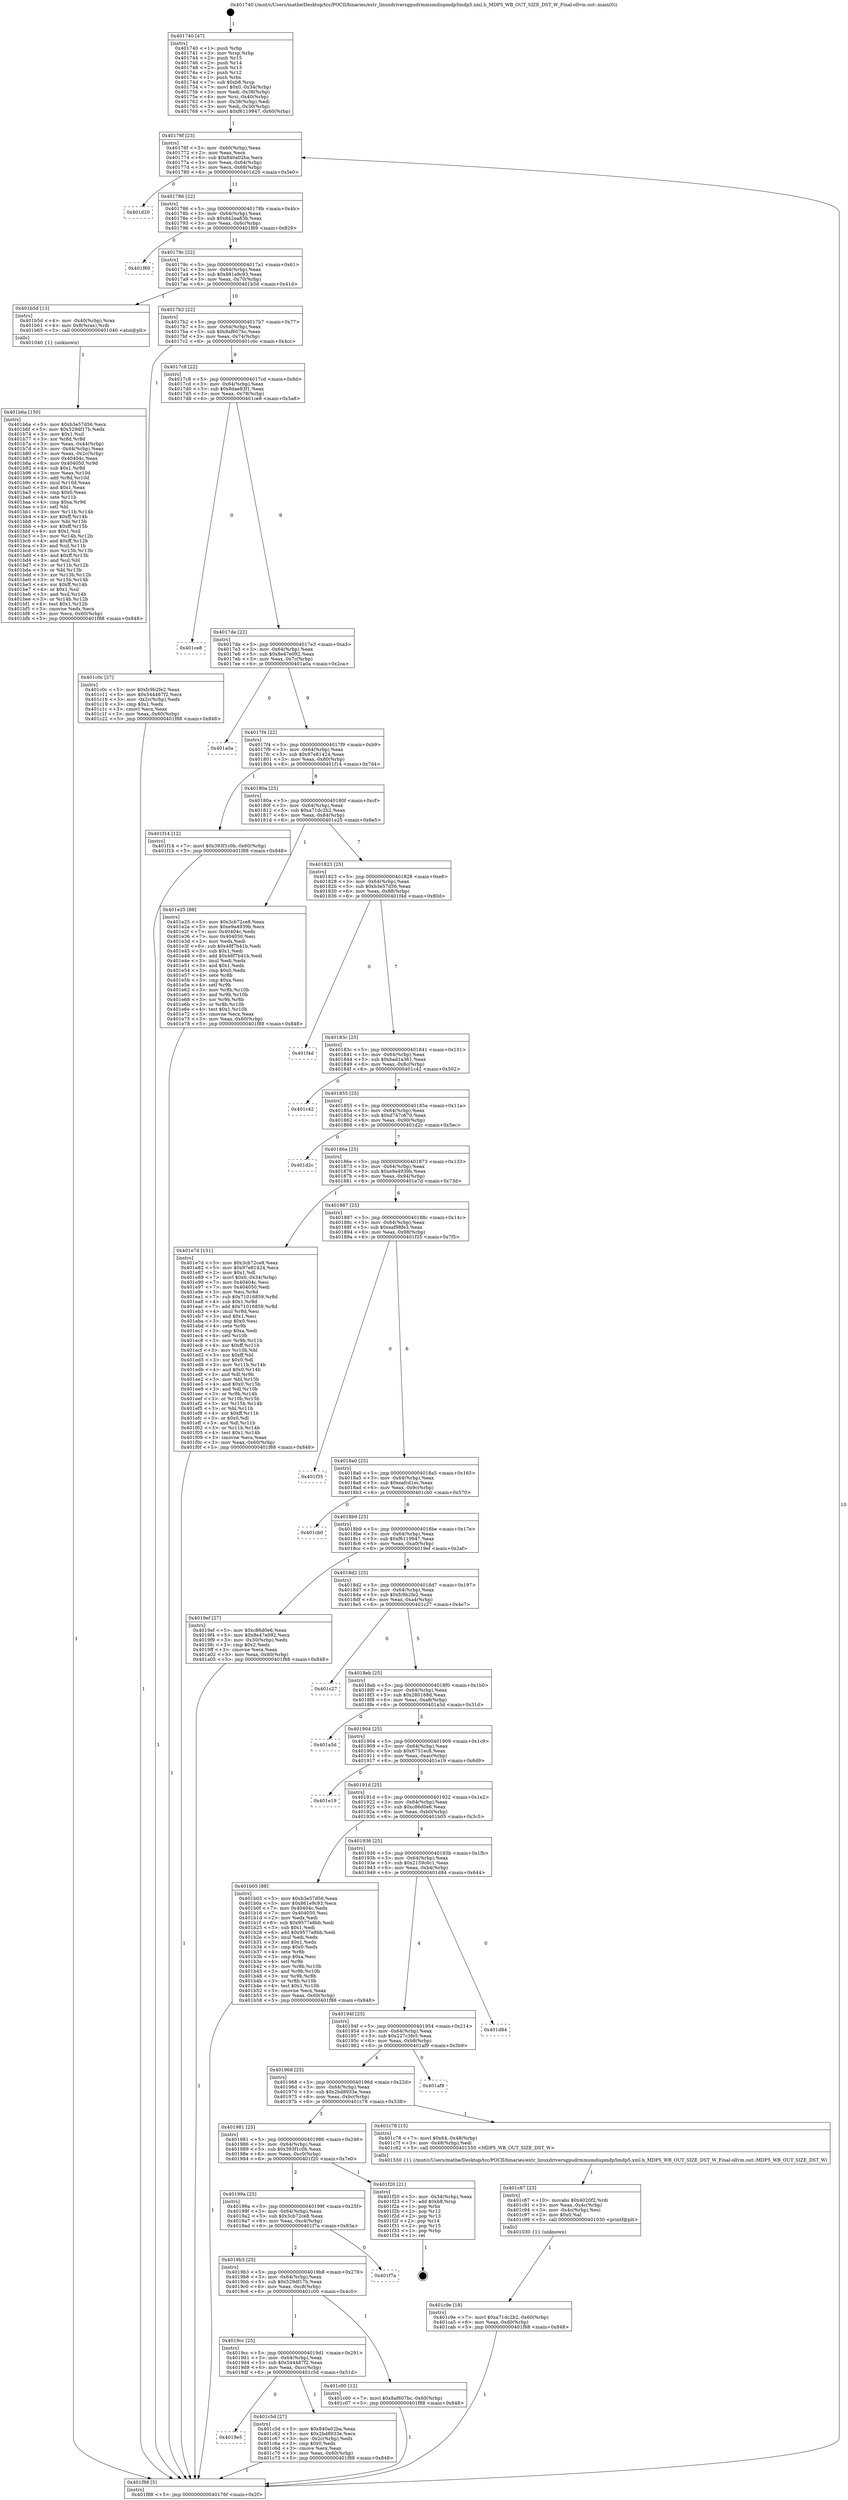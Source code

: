 digraph "0x401740" {
  label = "0x401740 (/mnt/c/Users/mathe/Desktop/tcc/POCII/binaries/extr_linuxdriversgpudrmmsmdispmdp5mdp5.xml.h_MDP5_WB_OUT_SIZE_DST_W_Final-ollvm.out::main(0))"
  labelloc = "t"
  node[shape=record]

  Entry [label="",width=0.3,height=0.3,shape=circle,fillcolor=black,style=filled]
  "0x40176f" [label="{
     0x40176f [23]\l
     | [instrs]\l
     &nbsp;&nbsp;0x40176f \<+3\>: mov -0x60(%rbp),%eax\l
     &nbsp;&nbsp;0x401772 \<+2\>: mov %eax,%ecx\l
     &nbsp;&nbsp;0x401774 \<+6\>: sub $0x840a02ba,%ecx\l
     &nbsp;&nbsp;0x40177a \<+3\>: mov %eax,-0x64(%rbp)\l
     &nbsp;&nbsp;0x40177d \<+3\>: mov %ecx,-0x68(%rbp)\l
     &nbsp;&nbsp;0x401780 \<+6\>: je 0000000000401d20 \<main+0x5e0\>\l
  }"]
  "0x401d20" [label="{
     0x401d20\l
  }", style=dashed]
  "0x401786" [label="{
     0x401786 [22]\l
     | [instrs]\l
     &nbsp;&nbsp;0x401786 \<+5\>: jmp 000000000040178b \<main+0x4b\>\l
     &nbsp;&nbsp;0x40178b \<+3\>: mov -0x64(%rbp),%eax\l
     &nbsp;&nbsp;0x40178e \<+5\>: sub $0x842ea83b,%eax\l
     &nbsp;&nbsp;0x401793 \<+3\>: mov %eax,-0x6c(%rbp)\l
     &nbsp;&nbsp;0x401796 \<+6\>: je 0000000000401f69 \<main+0x829\>\l
  }"]
  Exit [label="",width=0.3,height=0.3,shape=circle,fillcolor=black,style=filled,peripheries=2]
  "0x401f69" [label="{
     0x401f69\l
  }", style=dashed]
  "0x40179c" [label="{
     0x40179c [22]\l
     | [instrs]\l
     &nbsp;&nbsp;0x40179c \<+5\>: jmp 00000000004017a1 \<main+0x61\>\l
     &nbsp;&nbsp;0x4017a1 \<+3\>: mov -0x64(%rbp),%eax\l
     &nbsp;&nbsp;0x4017a4 \<+5\>: sub $0x861e9c93,%eax\l
     &nbsp;&nbsp;0x4017a9 \<+3\>: mov %eax,-0x70(%rbp)\l
     &nbsp;&nbsp;0x4017ac \<+6\>: je 0000000000401b5d \<main+0x41d\>\l
  }"]
  "0x401c9e" [label="{
     0x401c9e [18]\l
     | [instrs]\l
     &nbsp;&nbsp;0x401c9e \<+7\>: movl $0xa71dc2b2,-0x60(%rbp)\l
     &nbsp;&nbsp;0x401ca5 \<+6\>: mov %eax,-0xd0(%rbp)\l
     &nbsp;&nbsp;0x401cab \<+5\>: jmp 0000000000401f88 \<main+0x848\>\l
  }"]
  "0x401b5d" [label="{
     0x401b5d [13]\l
     | [instrs]\l
     &nbsp;&nbsp;0x401b5d \<+4\>: mov -0x40(%rbp),%rax\l
     &nbsp;&nbsp;0x401b61 \<+4\>: mov 0x8(%rax),%rdi\l
     &nbsp;&nbsp;0x401b65 \<+5\>: call 0000000000401040 \<atoi@plt\>\l
     | [calls]\l
     &nbsp;&nbsp;0x401040 \{1\} (unknown)\l
  }"]
  "0x4017b2" [label="{
     0x4017b2 [22]\l
     | [instrs]\l
     &nbsp;&nbsp;0x4017b2 \<+5\>: jmp 00000000004017b7 \<main+0x77\>\l
     &nbsp;&nbsp;0x4017b7 \<+3\>: mov -0x64(%rbp),%eax\l
     &nbsp;&nbsp;0x4017ba \<+5\>: sub $0x8af607bc,%eax\l
     &nbsp;&nbsp;0x4017bf \<+3\>: mov %eax,-0x74(%rbp)\l
     &nbsp;&nbsp;0x4017c2 \<+6\>: je 0000000000401c0c \<main+0x4cc\>\l
  }"]
  "0x401c87" [label="{
     0x401c87 [23]\l
     | [instrs]\l
     &nbsp;&nbsp;0x401c87 \<+10\>: movabs $0x4020f2,%rdi\l
     &nbsp;&nbsp;0x401c91 \<+3\>: mov %eax,-0x4c(%rbp)\l
     &nbsp;&nbsp;0x401c94 \<+3\>: mov -0x4c(%rbp),%esi\l
     &nbsp;&nbsp;0x401c97 \<+2\>: mov $0x0,%al\l
     &nbsp;&nbsp;0x401c99 \<+5\>: call 0000000000401030 \<printf@plt\>\l
     | [calls]\l
     &nbsp;&nbsp;0x401030 \{1\} (unknown)\l
  }"]
  "0x401c0c" [label="{
     0x401c0c [27]\l
     | [instrs]\l
     &nbsp;&nbsp;0x401c0c \<+5\>: mov $0xfc9b2fe2,%eax\l
     &nbsp;&nbsp;0x401c11 \<+5\>: mov $0x544487f2,%ecx\l
     &nbsp;&nbsp;0x401c16 \<+3\>: mov -0x2c(%rbp),%edx\l
     &nbsp;&nbsp;0x401c19 \<+3\>: cmp $0x1,%edx\l
     &nbsp;&nbsp;0x401c1c \<+3\>: cmovl %ecx,%eax\l
     &nbsp;&nbsp;0x401c1f \<+3\>: mov %eax,-0x60(%rbp)\l
     &nbsp;&nbsp;0x401c22 \<+5\>: jmp 0000000000401f88 \<main+0x848\>\l
  }"]
  "0x4017c8" [label="{
     0x4017c8 [22]\l
     | [instrs]\l
     &nbsp;&nbsp;0x4017c8 \<+5\>: jmp 00000000004017cd \<main+0x8d\>\l
     &nbsp;&nbsp;0x4017cd \<+3\>: mov -0x64(%rbp),%eax\l
     &nbsp;&nbsp;0x4017d0 \<+5\>: sub $0x8dae83f1,%eax\l
     &nbsp;&nbsp;0x4017d5 \<+3\>: mov %eax,-0x78(%rbp)\l
     &nbsp;&nbsp;0x4017d8 \<+6\>: je 0000000000401ce8 \<main+0x5a8\>\l
  }"]
  "0x4019e5" [label="{
     0x4019e5\l
  }", style=dashed]
  "0x401ce8" [label="{
     0x401ce8\l
  }", style=dashed]
  "0x4017de" [label="{
     0x4017de [22]\l
     | [instrs]\l
     &nbsp;&nbsp;0x4017de \<+5\>: jmp 00000000004017e3 \<main+0xa3\>\l
     &nbsp;&nbsp;0x4017e3 \<+3\>: mov -0x64(%rbp),%eax\l
     &nbsp;&nbsp;0x4017e6 \<+5\>: sub $0x8e47e092,%eax\l
     &nbsp;&nbsp;0x4017eb \<+3\>: mov %eax,-0x7c(%rbp)\l
     &nbsp;&nbsp;0x4017ee \<+6\>: je 0000000000401a0a \<main+0x2ca\>\l
  }"]
  "0x401c5d" [label="{
     0x401c5d [27]\l
     | [instrs]\l
     &nbsp;&nbsp;0x401c5d \<+5\>: mov $0x840a02ba,%eax\l
     &nbsp;&nbsp;0x401c62 \<+5\>: mov $0x2bd8933e,%ecx\l
     &nbsp;&nbsp;0x401c67 \<+3\>: mov -0x2c(%rbp),%edx\l
     &nbsp;&nbsp;0x401c6a \<+3\>: cmp $0x0,%edx\l
     &nbsp;&nbsp;0x401c6d \<+3\>: cmove %ecx,%eax\l
     &nbsp;&nbsp;0x401c70 \<+3\>: mov %eax,-0x60(%rbp)\l
     &nbsp;&nbsp;0x401c73 \<+5\>: jmp 0000000000401f88 \<main+0x848\>\l
  }"]
  "0x401a0a" [label="{
     0x401a0a\l
  }", style=dashed]
  "0x4017f4" [label="{
     0x4017f4 [22]\l
     | [instrs]\l
     &nbsp;&nbsp;0x4017f4 \<+5\>: jmp 00000000004017f9 \<main+0xb9\>\l
     &nbsp;&nbsp;0x4017f9 \<+3\>: mov -0x64(%rbp),%eax\l
     &nbsp;&nbsp;0x4017fc \<+5\>: sub $0x97e81424,%eax\l
     &nbsp;&nbsp;0x401801 \<+3\>: mov %eax,-0x80(%rbp)\l
     &nbsp;&nbsp;0x401804 \<+6\>: je 0000000000401f14 \<main+0x7d4\>\l
  }"]
  "0x4019cc" [label="{
     0x4019cc [25]\l
     | [instrs]\l
     &nbsp;&nbsp;0x4019cc \<+5\>: jmp 00000000004019d1 \<main+0x291\>\l
     &nbsp;&nbsp;0x4019d1 \<+3\>: mov -0x64(%rbp),%eax\l
     &nbsp;&nbsp;0x4019d4 \<+5\>: sub $0x544487f2,%eax\l
     &nbsp;&nbsp;0x4019d9 \<+6\>: mov %eax,-0xcc(%rbp)\l
     &nbsp;&nbsp;0x4019df \<+6\>: je 0000000000401c5d \<main+0x51d\>\l
  }"]
  "0x401f14" [label="{
     0x401f14 [12]\l
     | [instrs]\l
     &nbsp;&nbsp;0x401f14 \<+7\>: movl $0x393f1c0b,-0x60(%rbp)\l
     &nbsp;&nbsp;0x401f1b \<+5\>: jmp 0000000000401f88 \<main+0x848\>\l
  }"]
  "0x40180a" [label="{
     0x40180a [25]\l
     | [instrs]\l
     &nbsp;&nbsp;0x40180a \<+5\>: jmp 000000000040180f \<main+0xcf\>\l
     &nbsp;&nbsp;0x40180f \<+3\>: mov -0x64(%rbp),%eax\l
     &nbsp;&nbsp;0x401812 \<+5\>: sub $0xa71dc2b2,%eax\l
     &nbsp;&nbsp;0x401817 \<+6\>: mov %eax,-0x84(%rbp)\l
     &nbsp;&nbsp;0x40181d \<+6\>: je 0000000000401e25 \<main+0x6e5\>\l
  }"]
  "0x401c00" [label="{
     0x401c00 [12]\l
     | [instrs]\l
     &nbsp;&nbsp;0x401c00 \<+7\>: movl $0x8af607bc,-0x60(%rbp)\l
     &nbsp;&nbsp;0x401c07 \<+5\>: jmp 0000000000401f88 \<main+0x848\>\l
  }"]
  "0x401e25" [label="{
     0x401e25 [88]\l
     | [instrs]\l
     &nbsp;&nbsp;0x401e25 \<+5\>: mov $0x3cb72ce8,%eax\l
     &nbsp;&nbsp;0x401e2a \<+5\>: mov $0xe9a4939b,%ecx\l
     &nbsp;&nbsp;0x401e2f \<+7\>: mov 0x40404c,%edx\l
     &nbsp;&nbsp;0x401e36 \<+7\>: mov 0x404050,%esi\l
     &nbsp;&nbsp;0x401e3d \<+2\>: mov %edx,%edi\l
     &nbsp;&nbsp;0x401e3f \<+6\>: sub $0x48f7b41b,%edi\l
     &nbsp;&nbsp;0x401e45 \<+3\>: sub $0x1,%edi\l
     &nbsp;&nbsp;0x401e48 \<+6\>: add $0x48f7b41b,%edi\l
     &nbsp;&nbsp;0x401e4e \<+3\>: imul %edi,%edx\l
     &nbsp;&nbsp;0x401e51 \<+3\>: and $0x1,%edx\l
     &nbsp;&nbsp;0x401e54 \<+3\>: cmp $0x0,%edx\l
     &nbsp;&nbsp;0x401e57 \<+4\>: sete %r8b\l
     &nbsp;&nbsp;0x401e5b \<+3\>: cmp $0xa,%esi\l
     &nbsp;&nbsp;0x401e5e \<+4\>: setl %r9b\l
     &nbsp;&nbsp;0x401e62 \<+3\>: mov %r8b,%r10b\l
     &nbsp;&nbsp;0x401e65 \<+3\>: and %r9b,%r10b\l
     &nbsp;&nbsp;0x401e68 \<+3\>: xor %r9b,%r8b\l
     &nbsp;&nbsp;0x401e6b \<+3\>: or %r8b,%r10b\l
     &nbsp;&nbsp;0x401e6e \<+4\>: test $0x1,%r10b\l
     &nbsp;&nbsp;0x401e72 \<+3\>: cmovne %ecx,%eax\l
     &nbsp;&nbsp;0x401e75 \<+3\>: mov %eax,-0x60(%rbp)\l
     &nbsp;&nbsp;0x401e78 \<+5\>: jmp 0000000000401f88 \<main+0x848\>\l
  }"]
  "0x401823" [label="{
     0x401823 [25]\l
     | [instrs]\l
     &nbsp;&nbsp;0x401823 \<+5\>: jmp 0000000000401828 \<main+0xe8\>\l
     &nbsp;&nbsp;0x401828 \<+3\>: mov -0x64(%rbp),%eax\l
     &nbsp;&nbsp;0x40182b \<+5\>: sub $0xb3e57d56,%eax\l
     &nbsp;&nbsp;0x401830 \<+6\>: mov %eax,-0x88(%rbp)\l
     &nbsp;&nbsp;0x401836 \<+6\>: je 0000000000401f4d \<main+0x80d\>\l
  }"]
  "0x4019b3" [label="{
     0x4019b3 [25]\l
     | [instrs]\l
     &nbsp;&nbsp;0x4019b3 \<+5\>: jmp 00000000004019b8 \<main+0x278\>\l
     &nbsp;&nbsp;0x4019b8 \<+3\>: mov -0x64(%rbp),%eax\l
     &nbsp;&nbsp;0x4019bb \<+5\>: sub $0x529df17b,%eax\l
     &nbsp;&nbsp;0x4019c0 \<+6\>: mov %eax,-0xc8(%rbp)\l
     &nbsp;&nbsp;0x4019c6 \<+6\>: je 0000000000401c00 \<main+0x4c0\>\l
  }"]
  "0x401f4d" [label="{
     0x401f4d\l
  }", style=dashed]
  "0x40183c" [label="{
     0x40183c [25]\l
     | [instrs]\l
     &nbsp;&nbsp;0x40183c \<+5\>: jmp 0000000000401841 \<main+0x101\>\l
     &nbsp;&nbsp;0x401841 \<+3\>: mov -0x64(%rbp),%eax\l
     &nbsp;&nbsp;0x401844 \<+5\>: sub $0xbad1a361,%eax\l
     &nbsp;&nbsp;0x401849 \<+6\>: mov %eax,-0x8c(%rbp)\l
     &nbsp;&nbsp;0x40184f \<+6\>: je 0000000000401c42 \<main+0x502\>\l
  }"]
  "0x401f7a" [label="{
     0x401f7a\l
  }", style=dashed]
  "0x401c42" [label="{
     0x401c42\l
  }", style=dashed]
  "0x401855" [label="{
     0x401855 [25]\l
     | [instrs]\l
     &nbsp;&nbsp;0x401855 \<+5\>: jmp 000000000040185a \<main+0x11a\>\l
     &nbsp;&nbsp;0x40185a \<+3\>: mov -0x64(%rbp),%eax\l
     &nbsp;&nbsp;0x40185d \<+5\>: sub $0xd747c670,%eax\l
     &nbsp;&nbsp;0x401862 \<+6\>: mov %eax,-0x90(%rbp)\l
     &nbsp;&nbsp;0x401868 \<+6\>: je 0000000000401d2c \<main+0x5ec\>\l
  }"]
  "0x40199a" [label="{
     0x40199a [25]\l
     | [instrs]\l
     &nbsp;&nbsp;0x40199a \<+5\>: jmp 000000000040199f \<main+0x25f\>\l
     &nbsp;&nbsp;0x40199f \<+3\>: mov -0x64(%rbp),%eax\l
     &nbsp;&nbsp;0x4019a2 \<+5\>: sub $0x3cb72ce8,%eax\l
     &nbsp;&nbsp;0x4019a7 \<+6\>: mov %eax,-0xc4(%rbp)\l
     &nbsp;&nbsp;0x4019ad \<+6\>: je 0000000000401f7a \<main+0x83a\>\l
  }"]
  "0x401d2c" [label="{
     0x401d2c\l
  }", style=dashed]
  "0x40186e" [label="{
     0x40186e [25]\l
     | [instrs]\l
     &nbsp;&nbsp;0x40186e \<+5\>: jmp 0000000000401873 \<main+0x133\>\l
     &nbsp;&nbsp;0x401873 \<+3\>: mov -0x64(%rbp),%eax\l
     &nbsp;&nbsp;0x401876 \<+5\>: sub $0xe9a4939b,%eax\l
     &nbsp;&nbsp;0x40187b \<+6\>: mov %eax,-0x94(%rbp)\l
     &nbsp;&nbsp;0x401881 \<+6\>: je 0000000000401e7d \<main+0x73d\>\l
  }"]
  "0x401f20" [label="{
     0x401f20 [21]\l
     | [instrs]\l
     &nbsp;&nbsp;0x401f20 \<+3\>: mov -0x34(%rbp),%eax\l
     &nbsp;&nbsp;0x401f23 \<+7\>: add $0xb8,%rsp\l
     &nbsp;&nbsp;0x401f2a \<+1\>: pop %rbx\l
     &nbsp;&nbsp;0x401f2b \<+2\>: pop %r12\l
     &nbsp;&nbsp;0x401f2d \<+2\>: pop %r13\l
     &nbsp;&nbsp;0x401f2f \<+2\>: pop %r14\l
     &nbsp;&nbsp;0x401f31 \<+2\>: pop %r15\l
     &nbsp;&nbsp;0x401f33 \<+1\>: pop %rbp\l
     &nbsp;&nbsp;0x401f34 \<+1\>: ret\l
  }"]
  "0x401e7d" [label="{
     0x401e7d [151]\l
     | [instrs]\l
     &nbsp;&nbsp;0x401e7d \<+5\>: mov $0x3cb72ce8,%eax\l
     &nbsp;&nbsp;0x401e82 \<+5\>: mov $0x97e81424,%ecx\l
     &nbsp;&nbsp;0x401e87 \<+2\>: mov $0x1,%dl\l
     &nbsp;&nbsp;0x401e89 \<+7\>: movl $0x0,-0x34(%rbp)\l
     &nbsp;&nbsp;0x401e90 \<+7\>: mov 0x40404c,%esi\l
     &nbsp;&nbsp;0x401e97 \<+7\>: mov 0x404050,%edi\l
     &nbsp;&nbsp;0x401e9e \<+3\>: mov %esi,%r8d\l
     &nbsp;&nbsp;0x401ea1 \<+7\>: sub $0x71016859,%r8d\l
     &nbsp;&nbsp;0x401ea8 \<+4\>: sub $0x1,%r8d\l
     &nbsp;&nbsp;0x401eac \<+7\>: add $0x71016859,%r8d\l
     &nbsp;&nbsp;0x401eb3 \<+4\>: imul %r8d,%esi\l
     &nbsp;&nbsp;0x401eb7 \<+3\>: and $0x1,%esi\l
     &nbsp;&nbsp;0x401eba \<+3\>: cmp $0x0,%esi\l
     &nbsp;&nbsp;0x401ebd \<+4\>: sete %r9b\l
     &nbsp;&nbsp;0x401ec1 \<+3\>: cmp $0xa,%edi\l
     &nbsp;&nbsp;0x401ec4 \<+4\>: setl %r10b\l
     &nbsp;&nbsp;0x401ec8 \<+3\>: mov %r9b,%r11b\l
     &nbsp;&nbsp;0x401ecb \<+4\>: xor $0xff,%r11b\l
     &nbsp;&nbsp;0x401ecf \<+3\>: mov %r10b,%bl\l
     &nbsp;&nbsp;0x401ed2 \<+3\>: xor $0xff,%bl\l
     &nbsp;&nbsp;0x401ed5 \<+3\>: xor $0x0,%dl\l
     &nbsp;&nbsp;0x401ed8 \<+3\>: mov %r11b,%r14b\l
     &nbsp;&nbsp;0x401edb \<+4\>: and $0x0,%r14b\l
     &nbsp;&nbsp;0x401edf \<+3\>: and %dl,%r9b\l
     &nbsp;&nbsp;0x401ee2 \<+3\>: mov %bl,%r15b\l
     &nbsp;&nbsp;0x401ee5 \<+4\>: and $0x0,%r15b\l
     &nbsp;&nbsp;0x401ee9 \<+3\>: and %dl,%r10b\l
     &nbsp;&nbsp;0x401eec \<+3\>: or %r9b,%r14b\l
     &nbsp;&nbsp;0x401eef \<+3\>: or %r10b,%r15b\l
     &nbsp;&nbsp;0x401ef2 \<+3\>: xor %r15b,%r14b\l
     &nbsp;&nbsp;0x401ef5 \<+3\>: or %bl,%r11b\l
     &nbsp;&nbsp;0x401ef8 \<+4\>: xor $0xff,%r11b\l
     &nbsp;&nbsp;0x401efc \<+3\>: or $0x0,%dl\l
     &nbsp;&nbsp;0x401eff \<+3\>: and %dl,%r11b\l
     &nbsp;&nbsp;0x401f02 \<+3\>: or %r11b,%r14b\l
     &nbsp;&nbsp;0x401f05 \<+4\>: test $0x1,%r14b\l
     &nbsp;&nbsp;0x401f09 \<+3\>: cmovne %ecx,%eax\l
     &nbsp;&nbsp;0x401f0c \<+3\>: mov %eax,-0x60(%rbp)\l
     &nbsp;&nbsp;0x401f0f \<+5\>: jmp 0000000000401f88 \<main+0x848\>\l
  }"]
  "0x401887" [label="{
     0x401887 [25]\l
     | [instrs]\l
     &nbsp;&nbsp;0x401887 \<+5\>: jmp 000000000040188c \<main+0x14c\>\l
     &nbsp;&nbsp;0x40188c \<+3\>: mov -0x64(%rbp),%eax\l
     &nbsp;&nbsp;0x40188f \<+5\>: sub $0xeaf98fe3,%eax\l
     &nbsp;&nbsp;0x401894 \<+6\>: mov %eax,-0x98(%rbp)\l
     &nbsp;&nbsp;0x40189a \<+6\>: je 0000000000401f35 \<main+0x7f5\>\l
  }"]
  "0x401981" [label="{
     0x401981 [25]\l
     | [instrs]\l
     &nbsp;&nbsp;0x401981 \<+5\>: jmp 0000000000401986 \<main+0x246\>\l
     &nbsp;&nbsp;0x401986 \<+3\>: mov -0x64(%rbp),%eax\l
     &nbsp;&nbsp;0x401989 \<+5\>: sub $0x393f1c0b,%eax\l
     &nbsp;&nbsp;0x40198e \<+6\>: mov %eax,-0xc0(%rbp)\l
     &nbsp;&nbsp;0x401994 \<+6\>: je 0000000000401f20 \<main+0x7e0\>\l
  }"]
  "0x401f35" [label="{
     0x401f35\l
  }", style=dashed]
  "0x4018a0" [label="{
     0x4018a0 [25]\l
     | [instrs]\l
     &nbsp;&nbsp;0x4018a0 \<+5\>: jmp 00000000004018a5 \<main+0x165\>\l
     &nbsp;&nbsp;0x4018a5 \<+3\>: mov -0x64(%rbp),%eax\l
     &nbsp;&nbsp;0x4018a8 \<+5\>: sub $0xeafcd1ec,%eax\l
     &nbsp;&nbsp;0x4018ad \<+6\>: mov %eax,-0x9c(%rbp)\l
     &nbsp;&nbsp;0x4018b3 \<+6\>: je 0000000000401cb0 \<main+0x570\>\l
  }"]
  "0x401c78" [label="{
     0x401c78 [15]\l
     | [instrs]\l
     &nbsp;&nbsp;0x401c78 \<+7\>: movl $0x64,-0x48(%rbp)\l
     &nbsp;&nbsp;0x401c7f \<+3\>: mov -0x48(%rbp),%edi\l
     &nbsp;&nbsp;0x401c82 \<+5\>: call 0000000000401550 \<MDP5_WB_OUT_SIZE_DST_W\>\l
     | [calls]\l
     &nbsp;&nbsp;0x401550 \{1\} (/mnt/c/Users/mathe/Desktop/tcc/POCII/binaries/extr_linuxdriversgpudrmmsmdispmdp5mdp5.xml.h_MDP5_WB_OUT_SIZE_DST_W_Final-ollvm.out::MDP5_WB_OUT_SIZE_DST_W)\l
  }"]
  "0x401cb0" [label="{
     0x401cb0\l
  }", style=dashed]
  "0x4018b9" [label="{
     0x4018b9 [25]\l
     | [instrs]\l
     &nbsp;&nbsp;0x4018b9 \<+5\>: jmp 00000000004018be \<main+0x17e\>\l
     &nbsp;&nbsp;0x4018be \<+3\>: mov -0x64(%rbp),%eax\l
     &nbsp;&nbsp;0x4018c1 \<+5\>: sub $0xf6119947,%eax\l
     &nbsp;&nbsp;0x4018c6 \<+6\>: mov %eax,-0xa0(%rbp)\l
     &nbsp;&nbsp;0x4018cc \<+6\>: je 00000000004019ef \<main+0x2af\>\l
  }"]
  "0x401968" [label="{
     0x401968 [25]\l
     | [instrs]\l
     &nbsp;&nbsp;0x401968 \<+5\>: jmp 000000000040196d \<main+0x22d\>\l
     &nbsp;&nbsp;0x40196d \<+3\>: mov -0x64(%rbp),%eax\l
     &nbsp;&nbsp;0x401970 \<+5\>: sub $0x2bd8933e,%eax\l
     &nbsp;&nbsp;0x401975 \<+6\>: mov %eax,-0xbc(%rbp)\l
     &nbsp;&nbsp;0x40197b \<+6\>: je 0000000000401c78 \<main+0x538\>\l
  }"]
  "0x4019ef" [label="{
     0x4019ef [27]\l
     | [instrs]\l
     &nbsp;&nbsp;0x4019ef \<+5\>: mov $0xc86d0e6,%eax\l
     &nbsp;&nbsp;0x4019f4 \<+5\>: mov $0x8e47e092,%ecx\l
     &nbsp;&nbsp;0x4019f9 \<+3\>: mov -0x30(%rbp),%edx\l
     &nbsp;&nbsp;0x4019fc \<+3\>: cmp $0x2,%edx\l
     &nbsp;&nbsp;0x4019ff \<+3\>: cmovne %ecx,%eax\l
     &nbsp;&nbsp;0x401a02 \<+3\>: mov %eax,-0x60(%rbp)\l
     &nbsp;&nbsp;0x401a05 \<+5\>: jmp 0000000000401f88 \<main+0x848\>\l
  }"]
  "0x4018d2" [label="{
     0x4018d2 [25]\l
     | [instrs]\l
     &nbsp;&nbsp;0x4018d2 \<+5\>: jmp 00000000004018d7 \<main+0x197\>\l
     &nbsp;&nbsp;0x4018d7 \<+3\>: mov -0x64(%rbp),%eax\l
     &nbsp;&nbsp;0x4018da \<+5\>: sub $0xfc9b2fe2,%eax\l
     &nbsp;&nbsp;0x4018df \<+6\>: mov %eax,-0xa4(%rbp)\l
     &nbsp;&nbsp;0x4018e5 \<+6\>: je 0000000000401c27 \<main+0x4e7\>\l
  }"]
  "0x401f88" [label="{
     0x401f88 [5]\l
     | [instrs]\l
     &nbsp;&nbsp;0x401f88 \<+5\>: jmp 000000000040176f \<main+0x2f\>\l
  }"]
  "0x401740" [label="{
     0x401740 [47]\l
     | [instrs]\l
     &nbsp;&nbsp;0x401740 \<+1\>: push %rbp\l
     &nbsp;&nbsp;0x401741 \<+3\>: mov %rsp,%rbp\l
     &nbsp;&nbsp;0x401744 \<+2\>: push %r15\l
     &nbsp;&nbsp;0x401746 \<+2\>: push %r14\l
     &nbsp;&nbsp;0x401748 \<+2\>: push %r13\l
     &nbsp;&nbsp;0x40174a \<+2\>: push %r12\l
     &nbsp;&nbsp;0x40174c \<+1\>: push %rbx\l
     &nbsp;&nbsp;0x40174d \<+7\>: sub $0xb8,%rsp\l
     &nbsp;&nbsp;0x401754 \<+7\>: movl $0x0,-0x34(%rbp)\l
     &nbsp;&nbsp;0x40175b \<+3\>: mov %edi,-0x38(%rbp)\l
     &nbsp;&nbsp;0x40175e \<+4\>: mov %rsi,-0x40(%rbp)\l
     &nbsp;&nbsp;0x401762 \<+3\>: mov -0x38(%rbp),%edi\l
     &nbsp;&nbsp;0x401765 \<+3\>: mov %edi,-0x30(%rbp)\l
     &nbsp;&nbsp;0x401768 \<+7\>: movl $0xf6119947,-0x60(%rbp)\l
  }"]
  "0x401af9" [label="{
     0x401af9\l
  }", style=dashed]
  "0x401c27" [label="{
     0x401c27\l
  }", style=dashed]
  "0x4018eb" [label="{
     0x4018eb [25]\l
     | [instrs]\l
     &nbsp;&nbsp;0x4018eb \<+5\>: jmp 00000000004018f0 \<main+0x1b0\>\l
     &nbsp;&nbsp;0x4018f0 \<+3\>: mov -0x64(%rbp),%eax\l
     &nbsp;&nbsp;0x4018f3 \<+5\>: sub $0x280168d,%eax\l
     &nbsp;&nbsp;0x4018f8 \<+6\>: mov %eax,-0xa8(%rbp)\l
     &nbsp;&nbsp;0x4018fe \<+6\>: je 0000000000401a5d \<main+0x31d\>\l
  }"]
  "0x40194f" [label="{
     0x40194f [25]\l
     | [instrs]\l
     &nbsp;&nbsp;0x40194f \<+5\>: jmp 0000000000401954 \<main+0x214\>\l
     &nbsp;&nbsp;0x401954 \<+3\>: mov -0x64(%rbp),%eax\l
     &nbsp;&nbsp;0x401957 \<+5\>: sub $0x227c3fe5,%eax\l
     &nbsp;&nbsp;0x40195c \<+6\>: mov %eax,-0xb8(%rbp)\l
     &nbsp;&nbsp;0x401962 \<+6\>: je 0000000000401af9 \<main+0x3b9\>\l
  }"]
  "0x401a5d" [label="{
     0x401a5d\l
  }", style=dashed]
  "0x401904" [label="{
     0x401904 [25]\l
     | [instrs]\l
     &nbsp;&nbsp;0x401904 \<+5\>: jmp 0000000000401909 \<main+0x1c9\>\l
     &nbsp;&nbsp;0x401909 \<+3\>: mov -0x64(%rbp),%eax\l
     &nbsp;&nbsp;0x40190c \<+5\>: sub $0x6751ec8,%eax\l
     &nbsp;&nbsp;0x401911 \<+6\>: mov %eax,-0xac(%rbp)\l
     &nbsp;&nbsp;0x401917 \<+6\>: je 0000000000401e19 \<main+0x6d9\>\l
  }"]
  "0x401d84" [label="{
     0x401d84\l
  }", style=dashed]
  "0x401e19" [label="{
     0x401e19\l
  }", style=dashed]
  "0x40191d" [label="{
     0x40191d [25]\l
     | [instrs]\l
     &nbsp;&nbsp;0x40191d \<+5\>: jmp 0000000000401922 \<main+0x1e2\>\l
     &nbsp;&nbsp;0x401922 \<+3\>: mov -0x64(%rbp),%eax\l
     &nbsp;&nbsp;0x401925 \<+5\>: sub $0xc86d0e6,%eax\l
     &nbsp;&nbsp;0x40192a \<+6\>: mov %eax,-0xb0(%rbp)\l
     &nbsp;&nbsp;0x401930 \<+6\>: je 0000000000401b05 \<main+0x3c5\>\l
  }"]
  "0x401b6a" [label="{
     0x401b6a [150]\l
     | [instrs]\l
     &nbsp;&nbsp;0x401b6a \<+5\>: mov $0xb3e57d56,%ecx\l
     &nbsp;&nbsp;0x401b6f \<+5\>: mov $0x529df17b,%edx\l
     &nbsp;&nbsp;0x401b74 \<+3\>: mov $0x1,%sil\l
     &nbsp;&nbsp;0x401b77 \<+3\>: xor %r8d,%r8d\l
     &nbsp;&nbsp;0x401b7a \<+3\>: mov %eax,-0x44(%rbp)\l
     &nbsp;&nbsp;0x401b7d \<+3\>: mov -0x44(%rbp),%eax\l
     &nbsp;&nbsp;0x401b80 \<+3\>: mov %eax,-0x2c(%rbp)\l
     &nbsp;&nbsp;0x401b83 \<+7\>: mov 0x40404c,%eax\l
     &nbsp;&nbsp;0x401b8a \<+8\>: mov 0x404050,%r9d\l
     &nbsp;&nbsp;0x401b92 \<+4\>: sub $0x1,%r8d\l
     &nbsp;&nbsp;0x401b96 \<+3\>: mov %eax,%r10d\l
     &nbsp;&nbsp;0x401b99 \<+3\>: add %r8d,%r10d\l
     &nbsp;&nbsp;0x401b9c \<+4\>: imul %r10d,%eax\l
     &nbsp;&nbsp;0x401ba0 \<+3\>: and $0x1,%eax\l
     &nbsp;&nbsp;0x401ba3 \<+3\>: cmp $0x0,%eax\l
     &nbsp;&nbsp;0x401ba6 \<+4\>: sete %r11b\l
     &nbsp;&nbsp;0x401baa \<+4\>: cmp $0xa,%r9d\l
     &nbsp;&nbsp;0x401bae \<+3\>: setl %bl\l
     &nbsp;&nbsp;0x401bb1 \<+3\>: mov %r11b,%r14b\l
     &nbsp;&nbsp;0x401bb4 \<+4\>: xor $0xff,%r14b\l
     &nbsp;&nbsp;0x401bb8 \<+3\>: mov %bl,%r15b\l
     &nbsp;&nbsp;0x401bbb \<+4\>: xor $0xff,%r15b\l
     &nbsp;&nbsp;0x401bbf \<+4\>: xor $0x1,%sil\l
     &nbsp;&nbsp;0x401bc3 \<+3\>: mov %r14b,%r12b\l
     &nbsp;&nbsp;0x401bc6 \<+4\>: and $0xff,%r12b\l
     &nbsp;&nbsp;0x401bca \<+3\>: and %sil,%r11b\l
     &nbsp;&nbsp;0x401bcd \<+3\>: mov %r15b,%r13b\l
     &nbsp;&nbsp;0x401bd0 \<+4\>: and $0xff,%r13b\l
     &nbsp;&nbsp;0x401bd4 \<+3\>: and %sil,%bl\l
     &nbsp;&nbsp;0x401bd7 \<+3\>: or %r11b,%r12b\l
     &nbsp;&nbsp;0x401bda \<+3\>: or %bl,%r13b\l
     &nbsp;&nbsp;0x401bdd \<+3\>: xor %r13b,%r12b\l
     &nbsp;&nbsp;0x401be0 \<+3\>: or %r15b,%r14b\l
     &nbsp;&nbsp;0x401be3 \<+4\>: xor $0xff,%r14b\l
     &nbsp;&nbsp;0x401be7 \<+4\>: or $0x1,%sil\l
     &nbsp;&nbsp;0x401beb \<+3\>: and %sil,%r14b\l
     &nbsp;&nbsp;0x401bee \<+3\>: or %r14b,%r12b\l
     &nbsp;&nbsp;0x401bf1 \<+4\>: test $0x1,%r12b\l
     &nbsp;&nbsp;0x401bf5 \<+3\>: cmovne %edx,%ecx\l
     &nbsp;&nbsp;0x401bf8 \<+3\>: mov %ecx,-0x60(%rbp)\l
     &nbsp;&nbsp;0x401bfb \<+5\>: jmp 0000000000401f88 \<main+0x848\>\l
  }"]
  "0x401b05" [label="{
     0x401b05 [88]\l
     | [instrs]\l
     &nbsp;&nbsp;0x401b05 \<+5\>: mov $0xb3e57d56,%eax\l
     &nbsp;&nbsp;0x401b0a \<+5\>: mov $0x861e9c93,%ecx\l
     &nbsp;&nbsp;0x401b0f \<+7\>: mov 0x40404c,%edx\l
     &nbsp;&nbsp;0x401b16 \<+7\>: mov 0x404050,%esi\l
     &nbsp;&nbsp;0x401b1d \<+2\>: mov %edx,%edi\l
     &nbsp;&nbsp;0x401b1f \<+6\>: sub $0x9577e8bb,%edi\l
     &nbsp;&nbsp;0x401b25 \<+3\>: sub $0x1,%edi\l
     &nbsp;&nbsp;0x401b28 \<+6\>: add $0x9577e8bb,%edi\l
     &nbsp;&nbsp;0x401b2e \<+3\>: imul %edi,%edx\l
     &nbsp;&nbsp;0x401b31 \<+3\>: and $0x1,%edx\l
     &nbsp;&nbsp;0x401b34 \<+3\>: cmp $0x0,%edx\l
     &nbsp;&nbsp;0x401b37 \<+4\>: sete %r8b\l
     &nbsp;&nbsp;0x401b3b \<+3\>: cmp $0xa,%esi\l
     &nbsp;&nbsp;0x401b3e \<+4\>: setl %r9b\l
     &nbsp;&nbsp;0x401b42 \<+3\>: mov %r8b,%r10b\l
     &nbsp;&nbsp;0x401b45 \<+3\>: and %r9b,%r10b\l
     &nbsp;&nbsp;0x401b48 \<+3\>: xor %r9b,%r8b\l
     &nbsp;&nbsp;0x401b4b \<+3\>: or %r8b,%r10b\l
     &nbsp;&nbsp;0x401b4e \<+4\>: test $0x1,%r10b\l
     &nbsp;&nbsp;0x401b52 \<+3\>: cmovne %ecx,%eax\l
     &nbsp;&nbsp;0x401b55 \<+3\>: mov %eax,-0x60(%rbp)\l
     &nbsp;&nbsp;0x401b58 \<+5\>: jmp 0000000000401f88 \<main+0x848\>\l
  }"]
  "0x401936" [label="{
     0x401936 [25]\l
     | [instrs]\l
     &nbsp;&nbsp;0x401936 \<+5\>: jmp 000000000040193b \<main+0x1fb\>\l
     &nbsp;&nbsp;0x40193b \<+3\>: mov -0x64(%rbp),%eax\l
     &nbsp;&nbsp;0x40193e \<+5\>: sub $0x2159c6c1,%eax\l
     &nbsp;&nbsp;0x401943 \<+6\>: mov %eax,-0xb4(%rbp)\l
     &nbsp;&nbsp;0x401949 \<+6\>: je 0000000000401d84 \<main+0x644\>\l
  }"]
  Entry -> "0x401740" [label=" 1"]
  "0x40176f" -> "0x401d20" [label=" 0"]
  "0x40176f" -> "0x401786" [label=" 11"]
  "0x401f20" -> Exit [label=" 1"]
  "0x401786" -> "0x401f69" [label=" 0"]
  "0x401786" -> "0x40179c" [label=" 11"]
  "0x401f14" -> "0x401f88" [label=" 1"]
  "0x40179c" -> "0x401b5d" [label=" 1"]
  "0x40179c" -> "0x4017b2" [label=" 10"]
  "0x401e7d" -> "0x401f88" [label=" 1"]
  "0x4017b2" -> "0x401c0c" [label=" 1"]
  "0x4017b2" -> "0x4017c8" [label=" 9"]
  "0x401e25" -> "0x401f88" [label=" 1"]
  "0x4017c8" -> "0x401ce8" [label=" 0"]
  "0x4017c8" -> "0x4017de" [label=" 9"]
  "0x401c9e" -> "0x401f88" [label=" 1"]
  "0x4017de" -> "0x401a0a" [label=" 0"]
  "0x4017de" -> "0x4017f4" [label=" 9"]
  "0x401c87" -> "0x401c9e" [label=" 1"]
  "0x4017f4" -> "0x401f14" [label=" 1"]
  "0x4017f4" -> "0x40180a" [label=" 8"]
  "0x401c5d" -> "0x401f88" [label=" 1"]
  "0x40180a" -> "0x401e25" [label=" 1"]
  "0x40180a" -> "0x401823" [label=" 7"]
  "0x4019cc" -> "0x4019e5" [label=" 0"]
  "0x401823" -> "0x401f4d" [label=" 0"]
  "0x401823" -> "0x40183c" [label=" 7"]
  "0x401c78" -> "0x401c87" [label=" 1"]
  "0x40183c" -> "0x401c42" [label=" 0"]
  "0x40183c" -> "0x401855" [label=" 7"]
  "0x401c0c" -> "0x401f88" [label=" 1"]
  "0x401855" -> "0x401d2c" [label=" 0"]
  "0x401855" -> "0x40186e" [label=" 7"]
  "0x4019b3" -> "0x4019cc" [label=" 1"]
  "0x40186e" -> "0x401e7d" [label=" 1"]
  "0x40186e" -> "0x401887" [label=" 6"]
  "0x4019b3" -> "0x401c00" [label=" 1"]
  "0x401887" -> "0x401f35" [label=" 0"]
  "0x401887" -> "0x4018a0" [label=" 6"]
  "0x40199a" -> "0x4019b3" [label=" 2"]
  "0x4018a0" -> "0x401cb0" [label=" 0"]
  "0x4018a0" -> "0x4018b9" [label=" 6"]
  "0x40199a" -> "0x401f7a" [label=" 0"]
  "0x4018b9" -> "0x4019ef" [label=" 1"]
  "0x4018b9" -> "0x4018d2" [label=" 5"]
  "0x4019ef" -> "0x401f88" [label=" 1"]
  "0x401740" -> "0x40176f" [label=" 1"]
  "0x401f88" -> "0x40176f" [label=" 10"]
  "0x401981" -> "0x40199a" [label=" 2"]
  "0x4018d2" -> "0x401c27" [label=" 0"]
  "0x4018d2" -> "0x4018eb" [label=" 5"]
  "0x401981" -> "0x401f20" [label=" 1"]
  "0x4018eb" -> "0x401a5d" [label=" 0"]
  "0x4018eb" -> "0x401904" [label=" 5"]
  "0x401968" -> "0x401981" [label=" 3"]
  "0x401904" -> "0x401e19" [label=" 0"]
  "0x401904" -> "0x40191d" [label=" 5"]
  "0x401968" -> "0x401c78" [label=" 1"]
  "0x40191d" -> "0x401b05" [label=" 1"]
  "0x40191d" -> "0x401936" [label=" 4"]
  "0x401b05" -> "0x401f88" [label=" 1"]
  "0x401b5d" -> "0x401b6a" [label=" 1"]
  "0x401b6a" -> "0x401f88" [label=" 1"]
  "0x401c00" -> "0x401f88" [label=" 1"]
  "0x401936" -> "0x401d84" [label=" 0"]
  "0x401936" -> "0x40194f" [label=" 4"]
  "0x4019cc" -> "0x401c5d" [label=" 1"]
  "0x40194f" -> "0x401af9" [label=" 0"]
  "0x40194f" -> "0x401968" [label=" 4"]
}
